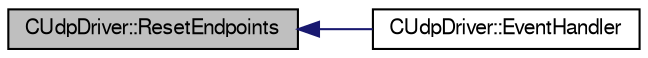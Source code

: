 digraph G
{
  bgcolor="transparent";
  edge [fontname="FreeSans",fontsize=10,labelfontname="FreeSans",labelfontsize=10];
  node [fontname="FreeSans",fontsize=10,shape=record];
  rankdir=LR;
  Node1 [label="CUdpDriver::ResetEndpoints",height=0.2,width=0.4,color="black", fillcolor="grey75", style="filled" fontcolor="black"];
  Node1 -> Node2 [dir=back,color="midnightblue",fontsize=10,style="solid",fontname="FreeSans"];
  Node2 [label="CUdpDriver::EventHandler",height=0.2,width=0.4,color="black",URL="$class_c_udp_driver.html#df47754ef8128230c4cefa247265a305",tooltip="Event handler for the USB controller peripheral."];
}
